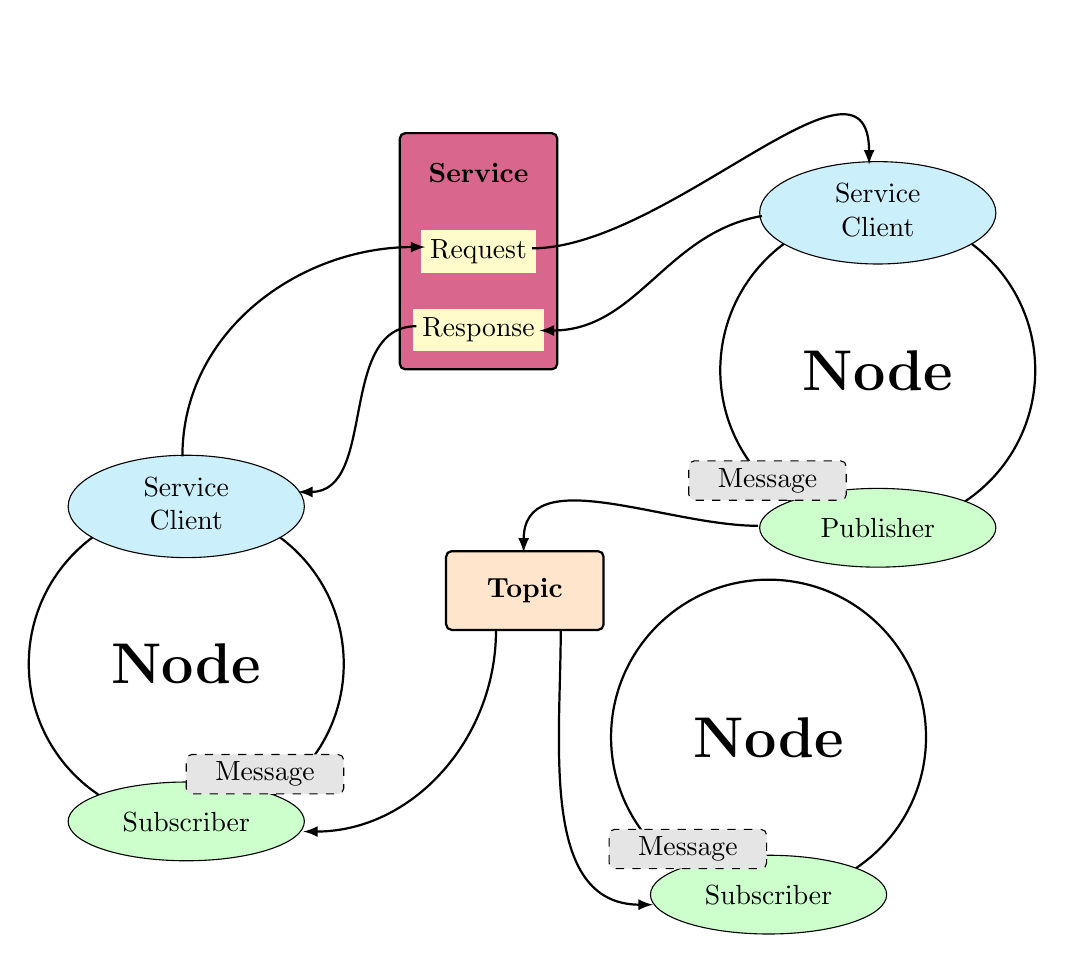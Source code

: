 \begin{tikzpicture}%[xscale=.7, yscale=.6]

\draw[thick] (-4.917,2.042) circle (2cm) node {\bf \huge{Node}};
\draw[fill=cyan!20] (-4.917,4.042) ellipse (1.5cm and .65cm) node {\begin{tabular}{c}Service\\Client\end{tabular}};
\draw[fill=green!20] (-4.917,0.042) ellipse (1.5cm and .5cm) node {Subscriber};
\draw[dashed, fill=gray!20,rounded corners=2pt] (-4.917,0.392) rectangle (-2.917,0.892); \node at (-3.917,0.642) {Message};

\draw[thick] (2.478,1.112) circle (2cm) node {\bf \huge{Node}};
% \draw[fill=red!20] (5,2) ellipse (1.5cm and .5cm) node {\begin{tabular}{c}Service\\Client\end{tabular}};
\draw[fill=green!20] (2.478,-0.888) ellipse (1.5cm and .5cm) node {Subscriber};
\draw[dashed, fill=gray!20,rounded corners=2pt] (0.453,-0.558) rectangle (2.453,-0.059); \node at (1.453,-0.308) {Message};

\draw[thick] (3.865,5.771) circle (2cm) node {\bf \huge{Node}};
\draw[fill=cyan!20] (3.865,7.771) ellipse (1.5cm and .65cm) node {\begin{tabular}{c}Service\\Client\end{tabular}};
\draw[fill=green!20] (3.865,3.771) ellipse (1.5cm and .5cm) node {Publisher};
\draw[dashed, fill=gray!20,rounded corners=2pt] (1.465,4.121) rectangle (3.465,4.621); \node at (2.465,4.371) {Message};

\draw[rounded corners=2pt, thick, fill=orange!20] (-1.617,2.474) rectangle (0.383,3.474);
\node at (-0.617,2.974) {\bf Topic};

\draw[rounded corners=2pt, thick, fill=purple!60] (-2.205,8.783) rectangle (-0.205,5.783);
\node at (-1.205,8.283) {\bf Service};
\node[fill=yellow!20] at (-1.205,6.283) {Response};
\node[fill=yellow!20] at (-1.205,7.283) {Request};

\node (n1) at (-3.62,4.226) {}; \node (n2) at (-4.966,4.554) {};
\node (n3) at (-1.867,7.336) {}; \node (n4) at (-1.977,6.331) {};

\draw[-latex, thick, out=90,in=180] (n2) to ($(n3)-(.015,0)$);
\draw[-latex, thick, out=180,in=0] ($(n4)-(.0175,0)$) to (n1);

\node (r1) at (-0.586,7.32) {};
\node (r2) at (-0.499,6.276) {};
\node (s1) at (3.755,8.261) {};
\node (s2) at (2.518,7.753) {};

\draw[-latex, thick, out=0,in=90] ($(r1)+(0.06,0)$) to (s1);
\draw[-latex, thick, out=190,in=0] (s2) to ($(r2)+(.07,0)$);

\node (m1) at (2.469,3.796) {};
\node (m2) at (1.133,-1.016) {};
\node (m3) at (-3.554,-0.087) {};

\node (t1) at (-0.161,2.595) {};
\node (t2) at (-0.983,2.595) {};
\node (t3) at (-0.632,3.332) {};

\draw[-latex, thick, out=180,in=90] (m1) to (t3);
\draw[-latex, thick, out=270,in=180] (t1) to (m2);
\draw[-latex, thick, out=270,in=0] (t2) to (m3);

\end{tikzpicture}

